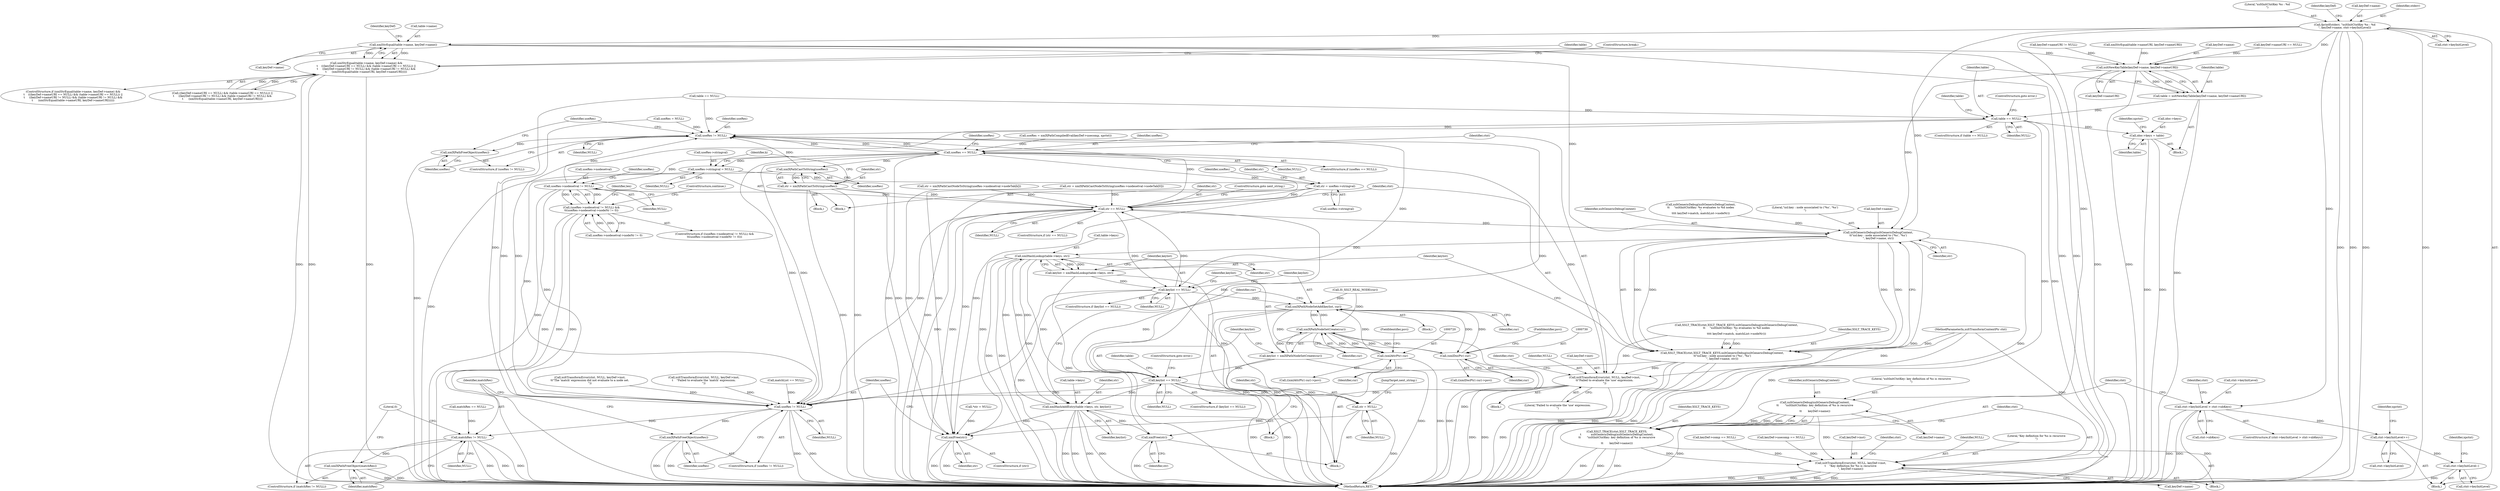 digraph "0_Chrome_96dbafe288dbe2f0cc45fa3c39daf6d0c37acbab_17@API" {
"1000150" [label="(Call,fprintf(stderr, \"xsltInitCtxtKey %s : %d\n\", keyDef->name, ctxt->keyInitLevel))"];
"1000175" [label="(Call,ctxt->keyInitLevel > ctxt->nbKeys)"];
"1000210" [label="(Call,ctxt->keyInitLevel++)"];
"1000762" [label="(Call,ctxt->keyInitLevel--)"];
"1000186" [label="(Call,xsltGenericDebug(xsltGenericDebugContext,\n\t\t       \"xsltInitCtxtKey: key definition of %s is recursive\n\",\n\t\t       keyDef->name))"];
"1000183" [label="(Call,XSLT_TRACE(ctxt,XSLT_TRACE_KEYS,\n\t           xsltGenericDebug(xsltGenericDebugContext,\n\t\t       \"xsltInitCtxtKey: key definition of %s is recursive\n\",\n\t\t       keyDef->name)))"];
"1000192" [label="(Call,xsltTransformError(ctxt, NULL, keyDef->inst,\n\t    \"Key definition for %s is recursive\n\", keyDef->name))"];
"1000427" [label="(Call,xmlStrEqual(table->name, keyDef->name))"];
"1000426" [label="(Call,xmlStrEqual(table->name, keyDef->name) &&\n\t    (((keyDef->nameURI == NULL) && (table->nameURI == NULL)) ||\n\t     ((keyDef->nameURI != NULL) && (table->nameURI != NULL) &&\n\t      (xmlStrEqual(table->nameURI, keyDef->nameURI)))))"];
"1000478" [label="(Call,xsltNewKeyTable(keyDef->name, keyDef->nameURI))"];
"1000476" [label="(Call,table = xsltNewKeyTable(keyDef->name, keyDef->nameURI))"];
"1000486" [label="(Call,table == NULL)"];
"1000497" [label="(Call,idoc->keys = table)"];
"1000547" [label="(Call,useRes != NULL)"];
"1000550" [label="(Call,xmlXPathFreeObject(useRes))"];
"1000560" [label="(Call,useRes == NULL)"];
"1000564" [label="(Call,xsltTransformError(ctxt, NULL, keyDef->inst,\n\t\t\"Failed to evaluate the 'use' expression.\n\"))"];
"1000811" [label="(Call,useRes != NULL)"];
"1000814" [label="(Call,xmlXPathFreeObject(useRes))"];
"1000817" [label="(Call,matchRes != NULL)"];
"1000820" [label="(Call,xmlXPathFreeObject(matchRes))"];
"1000586" [label="(Call,useRes->nodesetval != NULL)"];
"1000585" [label="(Call,(useRes->nodesetval != NULL) &&\n\t\t(useRes->nodesetval->nodeNr != 0))"];
"1000654" [label="(Call,str == NULL)"];
"1000661" [label="(Call,xsltGenericDebug(xsltGenericDebugContext,\n\t\t\"xsl:key : node associated to ('%s', '%s')\n\", keyDef->name, str))"];
"1000658" [label="(Call,XSLT_TRACE(ctxt,XSLT_TRACE_KEYS,xsltGenericDebug(xsltGenericDebugContext,\n\t\t\"xsl:key : node associated to ('%s', '%s')\n\", keyDef->name, str)))"];
"1000670" [label="(Call,xmlHashLookup(table->keys, str))"];
"1000668" [label="(Call,keylist = xmlHashLookup(table->keys, str))"];
"1000676" [label="(Call,keylist == NULL)"];
"1000685" [label="(Call,keylist == NULL)"];
"1000689" [label="(Call,xmlHashAddEntry(table->keys, str, keylist))"];
"1000737" [label="(Call,xmlFree(str))"];
"1000808" [label="(Call,xmlFree(str))"];
"1000739" [label="(Call,str = NULL)"];
"1000697" [label="(Call,xmlXPathNodeSetAdd(keylist, cur))"];
"1000682" [label="(Call,xmlXPathNodeSetCreate(cur))"];
"1000680" [label="(Call,keylist = xmlXPathNodeSetCreate(cur))"];
"1000719" [label="(Call,(xmlAttrPtr) cur)"];
"1000729" [label="(Call,(xmlDocPtr) cur)"];
"1000636" [label="(Call,useRes->stringval = NULL)"];
"1000631" [label="(Call,str = useRes->stringval)"];
"1000645" [label="(Call,xmlXPathCastToString(useRes))"];
"1000643" [label="(Call,str = xmlXPathCastToString(useRes))"];
"1000212" [label="(Identifier,ctxt)"];
"1000426" [label="(Call,xmlStrEqual(table->name, keyDef->name) &&\n\t    (((keyDef->nameURI == NULL) && (table->nameURI == NULL)) ||\n\t     ((keyDef->nameURI != NULL) && (table->nameURI != NULL) &&\n\t      (xmlStrEqual(table->nameURI, keyDef->nameURI)))))"];
"1000584" [label="(ControlStructure,if ((useRes->nodesetval != NULL) &&\n\t\t(useRes->nodesetval->nodeNr != 0)))"];
"1000436" [label="(Call,keyDef->nameURI == NULL)"];
"1000812" [label="(Identifier,useRes)"];
"1000486" [label="(Call,table == NULL)"];
"1000658" [label="(Call,XSLT_TRACE(ctxt,XSLT_TRACE_KEYS,xsltGenericDebug(xsltGenericDebugContext,\n\t\t\"xsl:key : node associated to ('%s', '%s')\n\", keyDef->name, str)))"];
"1000680" [label="(Call,keylist = xmlXPathNodeSetCreate(cur))"];
"1000632" [label="(Identifier,str)"];
"1000115" [label="(MethodParameterIn,xsltTransformContextPtr ctxt)"];
"1000631" [label="(Call,str = useRes->stringval)"];
"1000489" [label="(ControlStructure,goto error;)"];
"1000740" [label="(Identifier,str)"];
"1000636" [label="(Call,useRes->stringval = NULL)"];
"1000570" [label="(Literal,\"Failed to evaluate the 'use' expression.\n\")"];
"1000808" [label="(Call,xmlFree(str))"];
"1000487" [label="(Identifier,table)"];
"1000741" [label="(Identifier,NULL)"];
"1000655" [label="(Identifier,str)"];
"1000811" [label="(Call,useRes != NULL)"];
"1000657" [label="(ControlStructure,goto next_string;)"];
"1000580" [label="(Identifier,useRes)"];
"1000742" [label="(JumpTarget,next_string:)"];
"1000427" [label="(Call,xmlStrEqual(table->name, keyDef->name))"];
"1000587" [label="(Call,useRes->nodesetval)"];
"1000656" [label="(Identifier,NULL)"];
"1000136" [label="(Call,*str = NULL)"];
"1000640" [label="(Identifier,NULL)"];
"1000152" [label="(Literal,\"xsltInitCtxtKey %s : %d\n\")"];
"1000562" [label="(Identifier,NULL)"];
"1000447" [label="(Call,keyDef->nameURI != NULL)"];
"1000586" [label="(Call,useRes->nodesetval != NULL)"];
"1000475" [label="(Block,)"];
"1000646" [label="(Identifier,useRes)"];
"1000818" [label="(Identifier,matchRes)"];
"1000702" [label="(Identifier,cur)"];
"1000434" [label="(Call,((keyDef->nameURI == NULL) && (table->nameURI == NULL)) ||\n\t     ((keyDef->nameURI != NULL) && (table->nameURI != NULL) &&\n\t      (xmlStrEqual(table->nameURI, keyDef->nameURI))))"];
"1000550" [label="(Call,xmlXPathFreeObject(useRes))"];
"1000547" [label="(Call,useRes != NULL)"];
"1000687" [label="(Identifier,NULL)"];
"1000585" [label="(Call,(useRes->nodesetval != NULL) &&\n\t\t(useRes->nodesetval->nodeNr != 0))"];
"1000654" [label="(Call,str == NULL)"];
"1000816" [label="(ControlStructure,if (matchRes != NULL))"];
"1000195" [label="(Call,keyDef->inst)"];
"1000573" [label="(Identifier,ctxt)"];
"1000438" [label="(Identifier,keyDef)"];
"1000559" [label="(ControlStructure,if (useRes == NULL))"];
"1000644" [label="(Identifier,str)"];
"1000552" [label="(Call,useRes = xmlXPathCompiledEval(keyDef->usecomp, xpctxt))"];
"1000821" [label="(Identifier,matchRes)"];
"1000366" [label="(Call,XSLT_TRACE(ctxt,XSLT_TRACE_KEYS,xsltGenericDebug(xsltGenericDebugContext,\n\t\t     \"xsltInitCtxtKey: %s evaluates to %d nodes\n\",\n\t\t\t\t keyDef->match, matchList->nodeNr)))"];
"1000722" [label="(FieldIdentifier,psvi)"];
"1000210" [label="(Call,ctxt->keyInitLevel++)"];
"1000685" [label="(Call,keylist == NULL)"];
"1000637" [label="(Call,useRes->stringval)"];
"1000750" [label="(Call,str = xmlXPathCastNodeToString(useRes->nodesetval->nodeTab[k]))"];
"1000564" [label="(Call,xsltTransformError(ctxt, NULL, keyDef->inst,\n\t\t\"Failed to evaluate the 'use' expression.\n\"))"];
"1000118" [label="(Block,)"];
"1000204" [label="(Identifier,ctxt)"];
"1000819" [label="(Identifier,NULL)"];
"1000163" [label="(Identifier,keyDef)"];
"1000824" [label="(MethodReturn,RET)"];
"1000546" [label="(ControlStructure,if (useRes != NULL))"];
"1000682" [label="(Call,xmlXPathNodeSetCreate(cur))"];
"1000186" [label="(Call,xsltGenericDebug(xsltGenericDebugContext,\n\t\t       \"xsltInitCtxtKey: key definition of %s is recursive\n\",\n\t\t       keyDef->name))"];
"1000458" [label="(Call,xmlStrEqual(table->nameURI, keyDef->nameURI))"];
"1000132" [label="(Call,useRes = NULL)"];
"1000690" [label="(Call,table->keys)"];
"1000814" [label="(Call,xmlXPathFreeObject(useRes))"];
"1000732" [label="(FieldIdentifier,psvi)"];
"1000193" [label="(Identifier,ctxt)"];
"1000501" [label="(Identifier,table)"];
"1000563" [label="(Block,)"];
"1000187" [label="(Identifier,xsltGenericDebugContext)"];
"1000669" [label="(Identifier,keylist)"];
"1000642" [label="(Block,)"];
"1000645" [label="(Call,xmlXPathCastToString(useRes))"];
"1000465" [label="(ControlStructure,break;)"];
"1000699" [label="(Identifier,cur)"];
"1000729" [label="(Call,(xmlDocPtr) cur)"];
"1000698" [label="(Identifier,keylist)"];
"1000763" [label="(Call,ctxt->keyInitLevel)"];
"1000215" [label="(Identifier,xpctxt)"];
"1000467" [label="(Identifier,table)"];
"1000199" [label="(Call,keyDef->name)"];
"1000737" [label="(Call,xmlFree(str))"];
"1000694" [label="(Identifier,keylist)"];
"1000548" [label="(Identifier,useRes)"];
"1000718" [label="(Call,((xmlAttrPtr) cur)->psvi)"];
"1000675" [label="(ControlStructure,if (keylist == NULL))"];
"1000681" [label="(Identifier,keylist)"];
"1000156" [label="(Call,ctxt->keyInitLevel)"];
"1000561" [label="(Identifier,useRes)"];
"1000176" [label="(Call,ctxt->keyInitLevel)"];
"1000553" [label="(Identifier,useRes)"];
"1000728" [label="(Call,((xmlDocPtr) cur)->psvi)"];
"1000661" [label="(Call,xsltGenericDebug(xsltGenericDebugContext,\n\t\t\"xsl:key : node associated to ('%s', '%s')\n\", keyDef->name, str))"];
"1000428" [label="(Call,table->name)"];
"1000638" [label="(Identifier,useRes)"];
"1000194" [label="(Identifier,NULL)"];
"1000662" [label="(Identifier,xsltGenericDebugContext)"];
"1000809" [label="(Identifier,str)"];
"1000565" [label="(Identifier,ctxt)"];
"1000431" [label="(Call,keyDef->name)"];
"1000768" [label="(Identifier,xpctxt)"];
"1000369" [label="(Call,xsltGenericDebug(xsltGenericDebugContext,\n\t\t     \"xsltInitCtxtKey: %s evaluates to %d nodes\n\",\n\t\t\t\t keyDef->match, matchList->nodeNr))"];
"1000425" [label="(ControlStructure,if (xmlStrEqual(table->name, keyDef->name) &&\n\t    (((keyDef->nameURI == NULL) && (table->nameURI == NULL)) ||\n\t     ((keyDef->nameURI != NULL) && (table->nameURI != NULL) &&\n\t      (xmlStrEqual(table->nameURI, keyDef->nameURI))))))"];
"1000693" [label="(Identifier,str)"];
"1000591" [label="(Call,useRes->nodesetval->nodeNr != 0)"];
"1000739" [label="(Call,str = NULL)"];
"1000479" [label="(Call,keyDef->name)"];
"1000820" [label="(Call,xmlXPathFreeObject(matchRes))"];
"1000668" [label="(Call,keylist = xmlHashLookup(table->keys, str))"];
"1000677" [label="(Identifier,keylist)"];
"1000679" [label="(Block,)"];
"1000211" [label="(Call,ctxt->keyInitLevel)"];
"1000189" [label="(Call,keyDef->name)"];
"1000560" [label="(Call,useRes == NULL)"];
"1000389" [label="(Call,xsltTransformError(ctxt, NULL, keyDef->inst,\n\t\t\"The 'match' expression did not evaluate to a node set.\n\"))"];
"1000485" [label="(ControlStructure,if (table == NULL))"];
"1000688" [label="(ControlStructure,goto error;)"];
"1000653" [label="(ControlStructure,if (str == NULL))"];
"1000738" [label="(Identifier,str)"];
"1000731" [label="(Identifier,cur)"];
"1000185" [label="(Identifier,XSLT_TRACE_KEYS)"];
"1000683" [label="(Identifier,cur)"];
"1000633" [label="(Call,useRes->stringval)"];
"1000652" [label="(Block,)"];
"1000691" [label="(Identifier,table)"];
"1000322" [label="(Call,matchRes == NULL)"];
"1000498" [label="(Call,idoc->keys)"];
"1000719" [label="(Call,(xmlAttrPtr) cur)"];
"1000335" [label="(Call,xsltTransformError(ctxt, NULL, keyDef->inst,\n\t    \"Failed to evaluate the 'match' expression.\n\"))"];
"1000192" [label="(Call,xsltTransformError(ctxt, NULL, keyDef->inst,\n\t    \"Key definition for %s is recursive\n\", keyDef->name))"];
"1000721" [label="(Identifier,cur)"];
"1000150" [label="(Call,fprintf(stderr, \"xsltInitCtxtKey %s : %d\n\", keyDef->name, ctxt->keyInitLevel))"];
"1000678" [label="(Identifier,NULL)"];
"1000689" [label="(Call,xmlHashAddEntry(table->keys, str, keylist))"];
"1000606" [label="(Call,str = xmlXPathCastNodeToString(useRes->nodesetval->nodeTab[0]))"];
"1000648" [label="(Identifier,k)"];
"1000671" [label="(Call,table->keys)"];
"1000198" [label="(Literal,\"Key definition for %s is recursive\n\")"];
"1000630" [label="(Block,)"];
"1000472" [label="(Call,table == NULL)"];
"1000697" [label="(Call,xmlXPathNodeSetAdd(keylist, cur))"];
"1000175" [label="(Call,ctxt->keyInitLevel > ctxt->nbKeys)"];
"1000659" [label="(Identifier,ctxt)"];
"1000183" [label="(Call,XSLT_TRACE(ctxt,XSLT_TRACE_KEYS,\n\t           xsltGenericDebug(xsltGenericDebugContext,\n\t\t       \"xsltInitCtxtKey: key definition of %s is recursive\n\",\n\t\t       keyDef->name)))"];
"1000482" [label="(Call,keyDef->nameURI)"];
"1000153" [label="(Call,keyDef->name)"];
"1000533" [label="(Call,IS_XSLT_REAL_NODE(cur))"];
"1000549" [label="(Identifier,NULL)"];
"1000492" [label="(Identifier,table)"];
"1000161" [label="(Call,keyDef->comp == NULL)"];
"1000594" [label="(Identifier,useRes)"];
"1000696" [label="(Block,)"];
"1000188" [label="(Literal,\"xsltInitCtxtKey: key definition of %s is recursive\n\")"];
"1000600" [label="(Identifier,len)"];
"1000477" [label="(Identifier,table)"];
"1000476" [label="(Call,table = xsltNewKeyTable(keyDef->name, keyDef->nameURI))"];
"1000590" [label="(Identifier,NULL)"];
"1000667" [label="(Identifier,str)"];
"1000670" [label="(Call,xmlHashLookup(table->keys, str))"];
"1000674" [label="(Identifier,str)"];
"1000182" [label="(Block,)"];
"1000676" [label="(Call,keylist == NULL)"];
"1000663" [label="(Literal,\"xsl:key : node associated to ('%s', '%s')\n\")"];
"1000806" [label="(ControlStructure,if (str))"];
"1000813" [label="(Identifier,NULL)"];
"1000404" [label="(Call,matchList == NULL)"];
"1000166" [label="(Call,keyDef->usecomp == NULL)"];
"1000551" [label="(Identifier,useRes)"];
"1000566" [label="(Identifier,NULL)"];
"1000151" [label="(Identifier,stderr)"];
"1000664" [label="(Call,keyDef->name)"];
"1000762" [label="(Call,ctxt->keyInitLevel--)"];
"1000179" [label="(Call,ctxt->nbKeys)"];
"1000174" [label="(ControlStructure,if (ctxt->keyInitLevel > ctxt->nbKeys))"];
"1000567" [label="(Call,keyDef->inst)"];
"1000488" [label="(Identifier,NULL)"];
"1000497" [label="(Call,idoc->keys = table)"];
"1000618" [label="(ControlStructure,continue;)"];
"1000643" [label="(Call,str = xmlXPathCastToString(useRes))"];
"1000184" [label="(Identifier,ctxt)"];
"1000815" [label="(Identifier,useRes)"];
"1000478" [label="(Call,xsltNewKeyTable(keyDef->name, keyDef->nameURI))"];
"1000686" [label="(Identifier,keylist)"];
"1000823" [label="(Literal,0)"];
"1000817" [label="(Call,matchRes != NULL)"];
"1000810" [label="(ControlStructure,if (useRes != NULL))"];
"1000660" [label="(Identifier,XSLT_TRACE_KEYS)"];
"1000684" [label="(ControlStructure,if (keylist == NULL))"];
"1000504" [label="(Identifier,xpctxt)"];
"1000150" -> "1000118"  [label="AST: "];
"1000150" -> "1000156"  [label="CFG: "];
"1000151" -> "1000150"  [label="AST: "];
"1000152" -> "1000150"  [label="AST: "];
"1000153" -> "1000150"  [label="AST: "];
"1000156" -> "1000150"  [label="AST: "];
"1000163" -> "1000150"  [label="CFG: "];
"1000150" -> "1000824"  [label="DDG: "];
"1000150" -> "1000824"  [label="DDG: "];
"1000150" -> "1000824"  [label="DDG: "];
"1000150" -> "1000824"  [label="DDG: "];
"1000150" -> "1000175"  [label="DDG: "];
"1000150" -> "1000186"  [label="DDG: "];
"1000150" -> "1000427"  [label="DDG: "];
"1000150" -> "1000478"  [label="DDG: "];
"1000150" -> "1000661"  [label="DDG: "];
"1000175" -> "1000174"  [label="AST: "];
"1000175" -> "1000179"  [label="CFG: "];
"1000176" -> "1000175"  [label="AST: "];
"1000179" -> "1000175"  [label="AST: "];
"1000184" -> "1000175"  [label="CFG: "];
"1000212" -> "1000175"  [label="CFG: "];
"1000175" -> "1000824"  [label="DDG: "];
"1000175" -> "1000824"  [label="DDG: "];
"1000175" -> "1000824"  [label="DDG: "];
"1000175" -> "1000210"  [label="DDG: "];
"1000210" -> "1000118"  [label="AST: "];
"1000210" -> "1000211"  [label="CFG: "];
"1000211" -> "1000210"  [label="AST: "];
"1000215" -> "1000210"  [label="CFG: "];
"1000210" -> "1000762"  [label="DDG: "];
"1000762" -> "1000118"  [label="AST: "];
"1000762" -> "1000763"  [label="CFG: "];
"1000763" -> "1000762"  [label="AST: "];
"1000768" -> "1000762"  [label="CFG: "];
"1000762" -> "1000824"  [label="DDG: "];
"1000186" -> "1000183"  [label="AST: "];
"1000186" -> "1000189"  [label="CFG: "];
"1000187" -> "1000186"  [label="AST: "];
"1000188" -> "1000186"  [label="AST: "];
"1000189" -> "1000186"  [label="AST: "];
"1000183" -> "1000186"  [label="CFG: "];
"1000186" -> "1000824"  [label="DDG: "];
"1000186" -> "1000183"  [label="DDG: "];
"1000186" -> "1000183"  [label="DDG: "];
"1000186" -> "1000183"  [label="DDG: "];
"1000186" -> "1000192"  [label="DDG: "];
"1000183" -> "1000182"  [label="AST: "];
"1000184" -> "1000183"  [label="AST: "];
"1000185" -> "1000183"  [label="AST: "];
"1000193" -> "1000183"  [label="CFG: "];
"1000183" -> "1000824"  [label="DDG: "];
"1000183" -> "1000824"  [label="DDG: "];
"1000183" -> "1000824"  [label="DDG: "];
"1000115" -> "1000183"  [label="DDG: "];
"1000183" -> "1000192"  [label="DDG: "];
"1000192" -> "1000182"  [label="AST: "];
"1000192" -> "1000199"  [label="CFG: "];
"1000193" -> "1000192"  [label="AST: "];
"1000194" -> "1000192"  [label="AST: "];
"1000195" -> "1000192"  [label="AST: "];
"1000198" -> "1000192"  [label="AST: "];
"1000199" -> "1000192"  [label="AST: "];
"1000204" -> "1000192"  [label="CFG: "];
"1000192" -> "1000824"  [label="DDG: "];
"1000192" -> "1000824"  [label="DDG: "];
"1000192" -> "1000824"  [label="DDG: "];
"1000192" -> "1000824"  [label="DDG: "];
"1000192" -> "1000824"  [label="DDG: "];
"1000115" -> "1000192"  [label="DDG: "];
"1000166" -> "1000192"  [label="DDG: "];
"1000161" -> "1000192"  [label="DDG: "];
"1000427" -> "1000426"  [label="AST: "];
"1000427" -> "1000431"  [label="CFG: "];
"1000428" -> "1000427"  [label="AST: "];
"1000431" -> "1000427"  [label="AST: "];
"1000438" -> "1000427"  [label="CFG: "];
"1000426" -> "1000427"  [label="CFG: "];
"1000427" -> "1000824"  [label="DDG: "];
"1000427" -> "1000824"  [label="DDG: "];
"1000427" -> "1000426"  [label="DDG: "];
"1000427" -> "1000426"  [label="DDG: "];
"1000427" -> "1000478"  [label="DDG: "];
"1000427" -> "1000661"  [label="DDG: "];
"1000426" -> "1000425"  [label="AST: "];
"1000426" -> "1000434"  [label="CFG: "];
"1000434" -> "1000426"  [label="AST: "];
"1000465" -> "1000426"  [label="CFG: "];
"1000467" -> "1000426"  [label="CFG: "];
"1000426" -> "1000824"  [label="DDG: "];
"1000426" -> "1000824"  [label="DDG: "];
"1000426" -> "1000824"  [label="DDG: "];
"1000434" -> "1000426"  [label="DDG: "];
"1000434" -> "1000426"  [label="DDG: "];
"1000478" -> "1000476"  [label="AST: "];
"1000478" -> "1000482"  [label="CFG: "];
"1000479" -> "1000478"  [label="AST: "];
"1000482" -> "1000478"  [label="AST: "];
"1000476" -> "1000478"  [label="CFG: "];
"1000478" -> "1000824"  [label="DDG: "];
"1000478" -> "1000824"  [label="DDG: "];
"1000478" -> "1000476"  [label="DDG: "];
"1000478" -> "1000476"  [label="DDG: "];
"1000436" -> "1000478"  [label="DDG: "];
"1000458" -> "1000478"  [label="DDG: "];
"1000447" -> "1000478"  [label="DDG: "];
"1000478" -> "1000661"  [label="DDG: "];
"1000476" -> "1000475"  [label="AST: "];
"1000477" -> "1000476"  [label="AST: "];
"1000487" -> "1000476"  [label="CFG: "];
"1000476" -> "1000824"  [label="DDG: "];
"1000476" -> "1000486"  [label="DDG: "];
"1000486" -> "1000485"  [label="AST: "];
"1000486" -> "1000488"  [label="CFG: "];
"1000487" -> "1000486"  [label="AST: "];
"1000488" -> "1000486"  [label="AST: "];
"1000489" -> "1000486"  [label="CFG: "];
"1000492" -> "1000486"  [label="CFG: "];
"1000486" -> "1000824"  [label="DDG: "];
"1000486" -> "1000824"  [label="DDG: "];
"1000472" -> "1000486"  [label="DDG: "];
"1000486" -> "1000497"  [label="DDG: "];
"1000486" -> "1000547"  [label="DDG: "];
"1000486" -> "1000811"  [label="DDG: "];
"1000497" -> "1000475"  [label="AST: "];
"1000497" -> "1000501"  [label="CFG: "];
"1000498" -> "1000497"  [label="AST: "];
"1000501" -> "1000497"  [label="AST: "];
"1000504" -> "1000497"  [label="CFG: "];
"1000497" -> "1000824"  [label="DDG: "];
"1000497" -> "1000824"  [label="DDG: "];
"1000547" -> "1000546"  [label="AST: "];
"1000547" -> "1000549"  [label="CFG: "];
"1000548" -> "1000547"  [label="AST: "];
"1000549" -> "1000547"  [label="AST: "];
"1000551" -> "1000547"  [label="CFG: "];
"1000553" -> "1000547"  [label="CFG: "];
"1000645" -> "1000547"  [label="DDG: "];
"1000132" -> "1000547"  [label="DDG: "];
"1000560" -> "1000547"  [label="DDG: "];
"1000560" -> "1000547"  [label="DDG: "];
"1000676" -> "1000547"  [label="DDG: "];
"1000654" -> "1000547"  [label="DDG: "];
"1000586" -> "1000547"  [label="DDG: "];
"1000472" -> "1000547"  [label="DDG: "];
"1000685" -> "1000547"  [label="DDG: "];
"1000547" -> "1000550"  [label="DDG: "];
"1000547" -> "1000560"  [label="DDG: "];
"1000550" -> "1000546"  [label="AST: "];
"1000550" -> "1000551"  [label="CFG: "];
"1000551" -> "1000550"  [label="AST: "];
"1000553" -> "1000550"  [label="CFG: "];
"1000550" -> "1000824"  [label="DDG: "];
"1000560" -> "1000559"  [label="AST: "];
"1000560" -> "1000562"  [label="CFG: "];
"1000561" -> "1000560"  [label="AST: "];
"1000562" -> "1000560"  [label="AST: "];
"1000565" -> "1000560"  [label="CFG: "];
"1000580" -> "1000560"  [label="CFG: "];
"1000560" -> "1000824"  [label="DDG: "];
"1000552" -> "1000560"  [label="DDG: "];
"1000560" -> "1000564"  [label="DDG: "];
"1000560" -> "1000586"  [label="DDG: "];
"1000560" -> "1000636"  [label="DDG: "];
"1000560" -> "1000645"  [label="DDG: "];
"1000560" -> "1000654"  [label="DDG: "];
"1000560" -> "1000811"  [label="DDG: "];
"1000560" -> "1000811"  [label="DDG: "];
"1000564" -> "1000563"  [label="AST: "];
"1000564" -> "1000570"  [label="CFG: "];
"1000565" -> "1000564"  [label="AST: "];
"1000566" -> "1000564"  [label="AST: "];
"1000567" -> "1000564"  [label="AST: "];
"1000570" -> "1000564"  [label="AST: "];
"1000573" -> "1000564"  [label="CFG: "];
"1000564" -> "1000824"  [label="DDG: "];
"1000564" -> "1000824"  [label="DDG: "];
"1000564" -> "1000824"  [label="DDG: "];
"1000366" -> "1000564"  [label="DDG: "];
"1000658" -> "1000564"  [label="DDG: "];
"1000115" -> "1000564"  [label="DDG: "];
"1000564" -> "1000811"  [label="DDG: "];
"1000811" -> "1000810"  [label="AST: "];
"1000811" -> "1000813"  [label="CFG: "];
"1000812" -> "1000811"  [label="AST: "];
"1000813" -> "1000811"  [label="AST: "];
"1000815" -> "1000811"  [label="CFG: "];
"1000818" -> "1000811"  [label="CFG: "];
"1000811" -> "1000824"  [label="DDG: "];
"1000811" -> "1000824"  [label="DDG: "];
"1000645" -> "1000811"  [label="DDG: "];
"1000132" -> "1000811"  [label="DDG: "];
"1000676" -> "1000811"  [label="DDG: "];
"1000654" -> "1000811"  [label="DDG: "];
"1000586" -> "1000811"  [label="DDG: "];
"1000472" -> "1000811"  [label="DDG: "];
"1000685" -> "1000811"  [label="DDG: "];
"1000404" -> "1000811"  [label="DDG: "];
"1000389" -> "1000811"  [label="DDG: "];
"1000335" -> "1000811"  [label="DDG: "];
"1000811" -> "1000814"  [label="DDG: "];
"1000811" -> "1000817"  [label="DDG: "];
"1000814" -> "1000810"  [label="AST: "];
"1000814" -> "1000815"  [label="CFG: "];
"1000815" -> "1000814"  [label="AST: "];
"1000818" -> "1000814"  [label="CFG: "];
"1000814" -> "1000824"  [label="DDG: "];
"1000814" -> "1000824"  [label="DDG: "];
"1000817" -> "1000816"  [label="AST: "];
"1000817" -> "1000819"  [label="CFG: "];
"1000818" -> "1000817"  [label="AST: "];
"1000819" -> "1000817"  [label="AST: "];
"1000821" -> "1000817"  [label="CFG: "];
"1000823" -> "1000817"  [label="CFG: "];
"1000817" -> "1000824"  [label="DDG: "];
"1000817" -> "1000824"  [label="DDG: "];
"1000817" -> "1000824"  [label="DDG: "];
"1000322" -> "1000817"  [label="DDG: "];
"1000817" -> "1000820"  [label="DDG: "];
"1000820" -> "1000816"  [label="AST: "];
"1000820" -> "1000821"  [label="CFG: "];
"1000821" -> "1000820"  [label="AST: "];
"1000823" -> "1000820"  [label="CFG: "];
"1000820" -> "1000824"  [label="DDG: "];
"1000820" -> "1000824"  [label="DDG: "];
"1000586" -> "1000585"  [label="AST: "];
"1000586" -> "1000590"  [label="CFG: "];
"1000587" -> "1000586"  [label="AST: "];
"1000590" -> "1000586"  [label="AST: "];
"1000594" -> "1000586"  [label="CFG: "];
"1000585" -> "1000586"  [label="CFG: "];
"1000586" -> "1000824"  [label="DDG: "];
"1000586" -> "1000585"  [label="DDG: "];
"1000586" -> "1000585"  [label="DDG: "];
"1000586" -> "1000654"  [label="DDG: "];
"1000585" -> "1000584"  [label="AST: "];
"1000585" -> "1000591"  [label="CFG: "];
"1000591" -> "1000585"  [label="AST: "];
"1000600" -> "1000585"  [label="CFG: "];
"1000618" -> "1000585"  [label="CFG: "];
"1000585" -> "1000824"  [label="DDG: "];
"1000585" -> "1000824"  [label="DDG: "];
"1000585" -> "1000824"  [label="DDG: "];
"1000591" -> "1000585"  [label="DDG: "];
"1000591" -> "1000585"  [label="DDG: "];
"1000654" -> "1000653"  [label="AST: "];
"1000654" -> "1000656"  [label="CFG: "];
"1000655" -> "1000654"  [label="AST: "];
"1000656" -> "1000654"  [label="AST: "];
"1000657" -> "1000654"  [label="CFG: "];
"1000659" -> "1000654"  [label="CFG: "];
"1000654" -> "1000824"  [label="DDG: "];
"1000654" -> "1000824"  [label="DDG: "];
"1000606" -> "1000654"  [label="DDG: "];
"1000750" -> "1000654"  [label="DDG: "];
"1000631" -> "1000654"  [label="DDG: "];
"1000643" -> "1000654"  [label="DDG: "];
"1000676" -> "1000654"  [label="DDG: "];
"1000685" -> "1000654"  [label="DDG: "];
"1000654" -> "1000661"  [label="DDG: "];
"1000654" -> "1000676"  [label="DDG: "];
"1000654" -> "1000808"  [label="DDG: "];
"1000661" -> "1000658"  [label="AST: "];
"1000661" -> "1000667"  [label="CFG: "];
"1000662" -> "1000661"  [label="AST: "];
"1000663" -> "1000661"  [label="AST: "];
"1000664" -> "1000661"  [label="AST: "];
"1000667" -> "1000661"  [label="AST: "];
"1000658" -> "1000661"  [label="CFG: "];
"1000661" -> "1000824"  [label="DDG: "];
"1000661" -> "1000824"  [label="DDG: "];
"1000661" -> "1000658"  [label="DDG: "];
"1000661" -> "1000658"  [label="DDG: "];
"1000661" -> "1000658"  [label="DDG: "];
"1000661" -> "1000658"  [label="DDG: "];
"1000369" -> "1000661"  [label="DDG: "];
"1000661" -> "1000670"  [label="DDG: "];
"1000658" -> "1000652"  [label="AST: "];
"1000659" -> "1000658"  [label="AST: "];
"1000660" -> "1000658"  [label="AST: "];
"1000669" -> "1000658"  [label="CFG: "];
"1000658" -> "1000824"  [label="DDG: "];
"1000658" -> "1000824"  [label="DDG: "];
"1000658" -> "1000824"  [label="DDG: "];
"1000658" -> "1000824"  [label="DDG: "];
"1000366" -> "1000658"  [label="DDG: "];
"1000366" -> "1000658"  [label="DDG: "];
"1000115" -> "1000658"  [label="DDG: "];
"1000670" -> "1000668"  [label="AST: "];
"1000670" -> "1000674"  [label="CFG: "];
"1000671" -> "1000670"  [label="AST: "];
"1000674" -> "1000670"  [label="AST: "];
"1000668" -> "1000670"  [label="CFG: "];
"1000670" -> "1000824"  [label="DDG: "];
"1000670" -> "1000824"  [label="DDG: "];
"1000670" -> "1000668"  [label="DDG: "];
"1000670" -> "1000668"  [label="DDG: "];
"1000689" -> "1000670"  [label="DDG: "];
"1000670" -> "1000689"  [label="DDG: "];
"1000670" -> "1000689"  [label="DDG: "];
"1000670" -> "1000737"  [label="DDG: "];
"1000670" -> "1000808"  [label="DDG: "];
"1000668" -> "1000652"  [label="AST: "];
"1000669" -> "1000668"  [label="AST: "];
"1000677" -> "1000668"  [label="CFG: "];
"1000668" -> "1000824"  [label="DDG: "];
"1000668" -> "1000676"  [label="DDG: "];
"1000676" -> "1000675"  [label="AST: "];
"1000676" -> "1000678"  [label="CFG: "];
"1000677" -> "1000676"  [label="AST: "];
"1000678" -> "1000676"  [label="AST: "];
"1000681" -> "1000676"  [label="CFG: "];
"1000698" -> "1000676"  [label="CFG: "];
"1000676" -> "1000824"  [label="DDG: "];
"1000676" -> "1000685"  [label="DDG: "];
"1000676" -> "1000697"  [label="DDG: "];
"1000676" -> "1000739"  [label="DDG: "];
"1000685" -> "1000684"  [label="AST: "];
"1000685" -> "1000687"  [label="CFG: "];
"1000686" -> "1000685"  [label="AST: "];
"1000687" -> "1000685"  [label="AST: "];
"1000688" -> "1000685"  [label="CFG: "];
"1000691" -> "1000685"  [label="CFG: "];
"1000685" -> "1000824"  [label="DDG: "];
"1000685" -> "1000824"  [label="DDG: "];
"1000680" -> "1000685"  [label="DDG: "];
"1000685" -> "1000689"  [label="DDG: "];
"1000685" -> "1000739"  [label="DDG: "];
"1000689" -> "1000679"  [label="AST: "];
"1000689" -> "1000694"  [label="CFG: "];
"1000690" -> "1000689"  [label="AST: "];
"1000693" -> "1000689"  [label="AST: "];
"1000694" -> "1000689"  [label="AST: "];
"1000702" -> "1000689"  [label="CFG: "];
"1000689" -> "1000824"  [label="DDG: "];
"1000689" -> "1000824"  [label="DDG: "];
"1000689" -> "1000824"  [label="DDG: "];
"1000689" -> "1000824"  [label="DDG: "];
"1000689" -> "1000737"  [label="DDG: "];
"1000689" -> "1000808"  [label="DDG: "];
"1000737" -> "1000652"  [label="AST: "];
"1000737" -> "1000738"  [label="CFG: "];
"1000738" -> "1000737"  [label="AST: "];
"1000740" -> "1000737"  [label="CFG: "];
"1000737" -> "1000824"  [label="DDG: "];
"1000808" -> "1000806"  [label="AST: "];
"1000808" -> "1000809"  [label="CFG: "];
"1000809" -> "1000808"  [label="AST: "];
"1000812" -> "1000808"  [label="CFG: "];
"1000808" -> "1000824"  [label="DDG: "];
"1000808" -> "1000824"  [label="DDG: "];
"1000606" -> "1000808"  [label="DDG: "];
"1000750" -> "1000808"  [label="DDG: "];
"1000631" -> "1000808"  [label="DDG: "];
"1000643" -> "1000808"  [label="DDG: "];
"1000136" -> "1000808"  [label="DDG: "];
"1000739" -> "1000808"  [label="DDG: "];
"1000739" -> "1000652"  [label="AST: "];
"1000739" -> "1000741"  [label="CFG: "];
"1000740" -> "1000739"  [label="AST: "];
"1000741" -> "1000739"  [label="AST: "];
"1000742" -> "1000739"  [label="CFG: "];
"1000739" -> "1000824"  [label="DDG: "];
"1000697" -> "1000696"  [label="AST: "];
"1000697" -> "1000699"  [label="CFG: "];
"1000698" -> "1000697"  [label="AST: "];
"1000699" -> "1000697"  [label="AST: "];
"1000702" -> "1000697"  [label="CFG: "];
"1000697" -> "1000824"  [label="DDG: "];
"1000697" -> "1000824"  [label="DDG: "];
"1000697" -> "1000824"  [label="DDG: "];
"1000697" -> "1000682"  [label="DDG: "];
"1000682" -> "1000697"  [label="DDG: "];
"1000719" -> "1000697"  [label="DDG: "];
"1000729" -> "1000697"  [label="DDG: "];
"1000533" -> "1000697"  [label="DDG: "];
"1000697" -> "1000719"  [label="DDG: "];
"1000697" -> "1000729"  [label="DDG: "];
"1000682" -> "1000680"  [label="AST: "];
"1000682" -> "1000683"  [label="CFG: "];
"1000683" -> "1000682"  [label="AST: "];
"1000680" -> "1000682"  [label="CFG: "];
"1000682" -> "1000824"  [label="DDG: "];
"1000682" -> "1000680"  [label="DDG: "];
"1000719" -> "1000682"  [label="DDG: "];
"1000729" -> "1000682"  [label="DDG: "];
"1000533" -> "1000682"  [label="DDG: "];
"1000682" -> "1000719"  [label="DDG: "];
"1000682" -> "1000729"  [label="DDG: "];
"1000680" -> "1000679"  [label="AST: "];
"1000681" -> "1000680"  [label="AST: "];
"1000686" -> "1000680"  [label="CFG: "];
"1000680" -> "1000824"  [label="DDG: "];
"1000719" -> "1000718"  [label="AST: "];
"1000719" -> "1000721"  [label="CFG: "];
"1000720" -> "1000719"  [label="AST: "];
"1000721" -> "1000719"  [label="AST: "];
"1000722" -> "1000719"  [label="CFG: "];
"1000719" -> "1000824"  [label="DDG: "];
"1000729" -> "1000728"  [label="AST: "];
"1000729" -> "1000731"  [label="CFG: "];
"1000730" -> "1000729"  [label="AST: "];
"1000731" -> "1000729"  [label="AST: "];
"1000732" -> "1000729"  [label="CFG: "];
"1000729" -> "1000824"  [label="DDG: "];
"1000636" -> "1000630"  [label="AST: "];
"1000636" -> "1000640"  [label="CFG: "];
"1000637" -> "1000636"  [label="AST: "];
"1000640" -> "1000636"  [label="AST: "];
"1000648" -> "1000636"  [label="CFG: "];
"1000636" -> "1000824"  [label="DDG: "];
"1000636" -> "1000631"  [label="DDG: "];
"1000631" -> "1000630"  [label="AST: "];
"1000631" -> "1000633"  [label="CFG: "];
"1000632" -> "1000631"  [label="AST: "];
"1000633" -> "1000631"  [label="AST: "];
"1000638" -> "1000631"  [label="CFG: "];
"1000631" -> "1000824"  [label="DDG: "];
"1000645" -> "1000643"  [label="AST: "];
"1000645" -> "1000646"  [label="CFG: "];
"1000646" -> "1000645"  [label="AST: "];
"1000643" -> "1000645"  [label="CFG: "];
"1000645" -> "1000643"  [label="DDG: "];
"1000643" -> "1000642"  [label="AST: "];
"1000644" -> "1000643"  [label="AST: "];
"1000648" -> "1000643"  [label="CFG: "];
"1000643" -> "1000824"  [label="DDG: "];
"1000643" -> "1000824"  [label="DDG: "];
}
